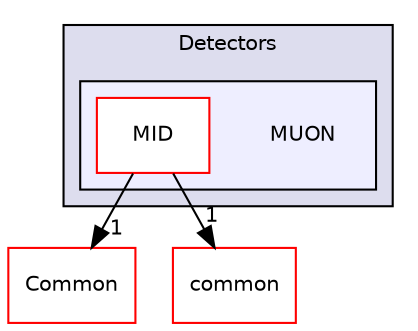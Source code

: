 digraph "/home/travis/build/AliceO2Group/AliceO2/DataFormats/Detectors/MUON" {
  bgcolor=transparent;
  compound=true
  node [ fontsize="10", fontname="Helvetica"];
  edge [ labelfontsize="10", labelfontname="Helvetica"];
  subgraph clusterdir_2801adc79bf3c286b1b479858d2cade4 {
    graph [ bgcolor="#ddddee", pencolor="black", label="Detectors" fontname="Helvetica", fontsize="10", URL="dir_2801adc79bf3c286b1b479858d2cade4.html"]
  subgraph clusterdir_39a68910f3cfdc380c901647ab1550b8 {
    graph [ bgcolor="#eeeeff", pencolor="black", label="" URL="dir_39a68910f3cfdc380c901647ab1550b8.html"];
    dir_39a68910f3cfdc380c901647ab1550b8 [shape=plaintext label="MUON"];
    dir_f1c8e1699fc4a5536cc82d7d165bc0fd [shape=box label="MID" color="red" fillcolor="white" style="filled" URL="dir_f1c8e1699fc4a5536cc82d7d165bc0fd.html"];
  }
  }
  dir_74593c7a91e03746ae2a516888bf9494 [shape=box label="Common" color="red" URL="dir_74593c7a91e03746ae2a516888bf9494.html"];
  dir_7924ba4398ae4560cd37376e44666c6d [shape=box label="common" color="red" URL="dir_7924ba4398ae4560cd37376e44666c6d.html"];
  dir_f1c8e1699fc4a5536cc82d7d165bc0fd->dir_74593c7a91e03746ae2a516888bf9494 [headlabel="1", labeldistance=1.5 headhref="dir_000221_000096.html"];
  dir_f1c8e1699fc4a5536cc82d7d165bc0fd->dir_7924ba4398ae4560cd37376e44666c6d [headlabel="1", labeldistance=1.5 headhref="dir_000221_000086.html"];
}
